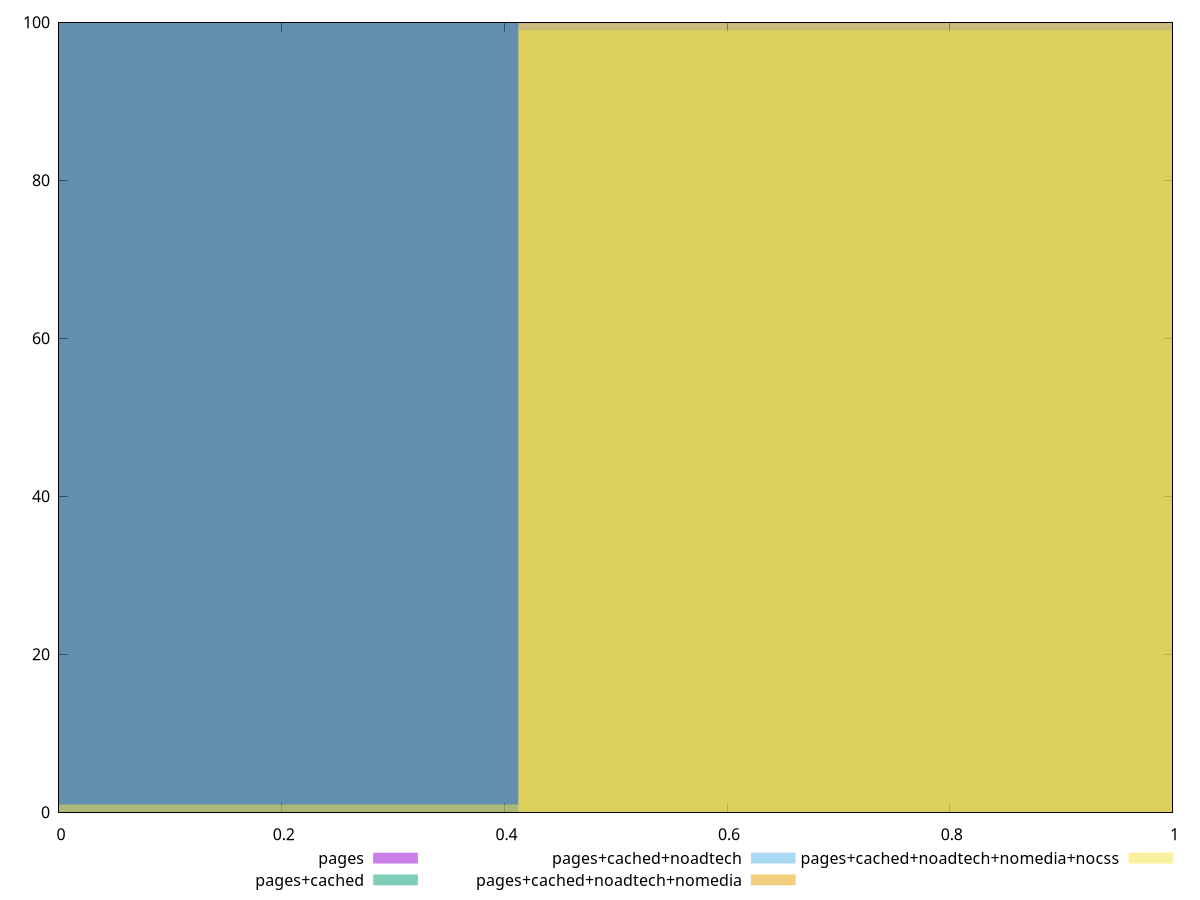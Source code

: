 reset

$pages <<EOF
0 100
EOF

$pagesCached <<EOF
0 100
EOF

$pagesCachedNoadtech <<EOF
0.8253117707311588 100
EOF

$pagesCachedNoadtechNomedia <<EOF
0.8253117707311588 100
EOF

$pagesCachedNoadtechNomediaNocss <<EOF
0.8253117707311588 99
0 1
EOF

set key outside below
set boxwidth 0.8253117707311588
set xrange [0:1]
set yrange [0:100]
set trange [0:100]
set style fill transparent solid 0.5 noborder
set terminal svg size 640, 530 enhanced background rgb 'white'
set output "report_00019_2021-02-10T18-14-37.922Z//max-potential-fid/comparison/histogram/all_score.svg"

plot $pages title "pages" with boxes, \
     $pagesCached title "pages+cached" with boxes, \
     $pagesCachedNoadtech title "pages+cached+noadtech" with boxes, \
     $pagesCachedNoadtechNomedia title "pages+cached+noadtech+nomedia" with boxes, \
     $pagesCachedNoadtechNomediaNocss title "pages+cached+noadtech+nomedia+nocss" with boxes

reset
